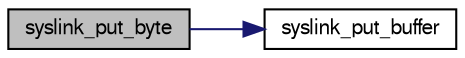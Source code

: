 digraph "syslink_put_byte"
{
  edge [fontname="FreeSans",fontsize="10",labelfontname="FreeSans",labelfontsize="10"];
  node [fontname="FreeSans",fontsize="10",shape=record];
  rankdir="LR";
  Node1 [label="syslink_put_byte",height=0.2,width=0.4,color="black", fillcolor="grey75", style="filled", fontcolor="black"];
  Node1 -> Node2 [color="midnightblue",fontsize="10",style="solid",fontname="FreeSans"];
  Node2 [label="syslink_put_buffer",height=0.2,width=0.4,color="black", fillcolor="white", style="filled",URL="$syslink__dl_8c.html#a3834d6f9f376b597996987f95b163ee0"];
}
